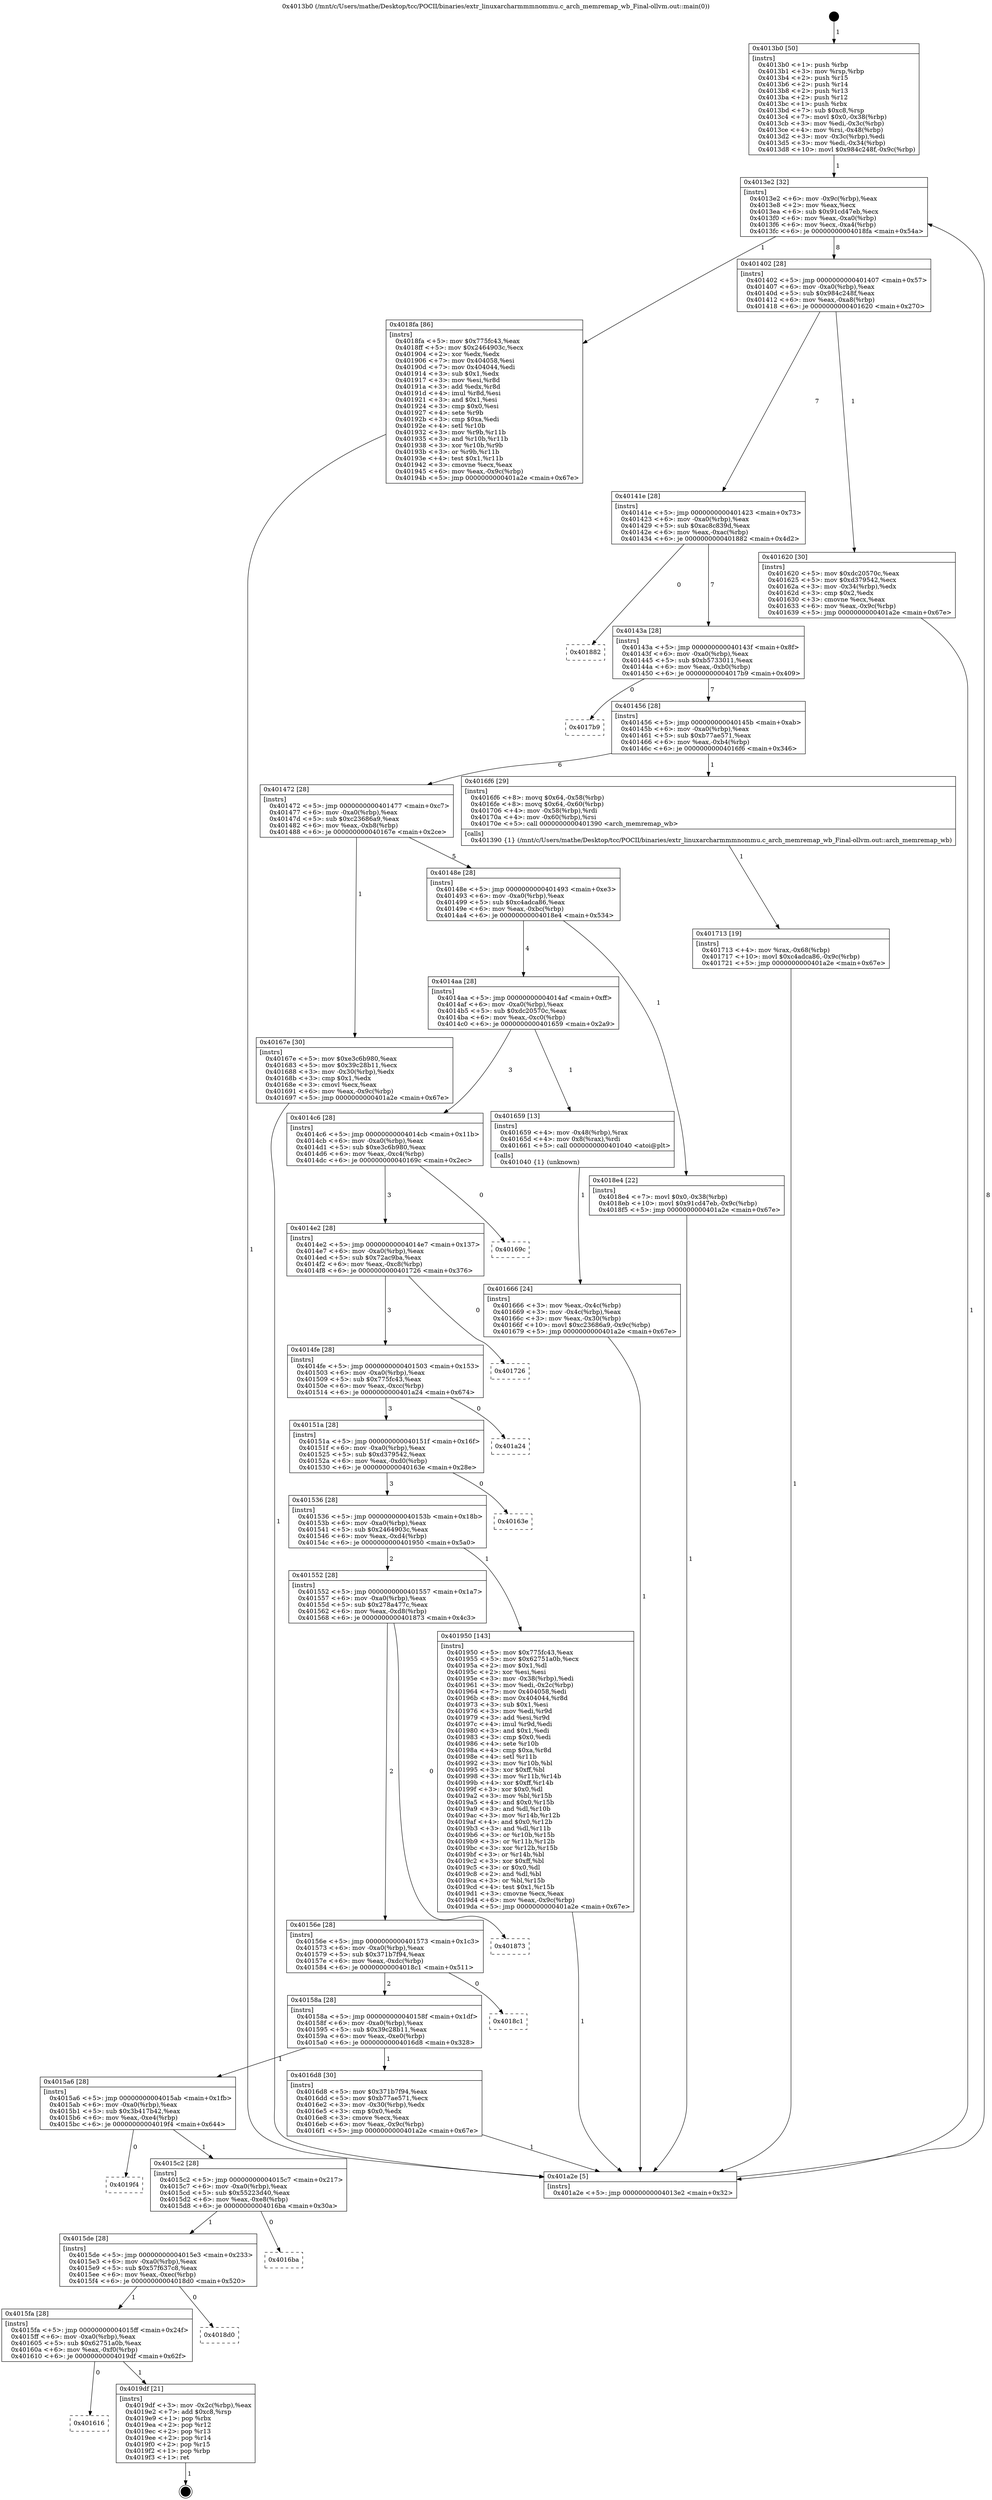 digraph "0x4013b0" {
  label = "0x4013b0 (/mnt/c/Users/mathe/Desktop/tcc/POCII/binaries/extr_linuxarcharmmmnommu.c_arch_memremap_wb_Final-ollvm.out::main(0))"
  labelloc = "t"
  node[shape=record]

  Entry [label="",width=0.3,height=0.3,shape=circle,fillcolor=black,style=filled]
  "0x4013e2" [label="{
     0x4013e2 [32]\l
     | [instrs]\l
     &nbsp;&nbsp;0x4013e2 \<+6\>: mov -0x9c(%rbp),%eax\l
     &nbsp;&nbsp;0x4013e8 \<+2\>: mov %eax,%ecx\l
     &nbsp;&nbsp;0x4013ea \<+6\>: sub $0x91cd47eb,%ecx\l
     &nbsp;&nbsp;0x4013f0 \<+6\>: mov %eax,-0xa0(%rbp)\l
     &nbsp;&nbsp;0x4013f6 \<+6\>: mov %ecx,-0xa4(%rbp)\l
     &nbsp;&nbsp;0x4013fc \<+6\>: je 00000000004018fa \<main+0x54a\>\l
  }"]
  "0x4018fa" [label="{
     0x4018fa [86]\l
     | [instrs]\l
     &nbsp;&nbsp;0x4018fa \<+5\>: mov $0x775fc43,%eax\l
     &nbsp;&nbsp;0x4018ff \<+5\>: mov $0x2464903c,%ecx\l
     &nbsp;&nbsp;0x401904 \<+2\>: xor %edx,%edx\l
     &nbsp;&nbsp;0x401906 \<+7\>: mov 0x404058,%esi\l
     &nbsp;&nbsp;0x40190d \<+7\>: mov 0x404044,%edi\l
     &nbsp;&nbsp;0x401914 \<+3\>: sub $0x1,%edx\l
     &nbsp;&nbsp;0x401917 \<+3\>: mov %esi,%r8d\l
     &nbsp;&nbsp;0x40191a \<+3\>: add %edx,%r8d\l
     &nbsp;&nbsp;0x40191d \<+4\>: imul %r8d,%esi\l
     &nbsp;&nbsp;0x401921 \<+3\>: and $0x1,%esi\l
     &nbsp;&nbsp;0x401924 \<+3\>: cmp $0x0,%esi\l
     &nbsp;&nbsp;0x401927 \<+4\>: sete %r9b\l
     &nbsp;&nbsp;0x40192b \<+3\>: cmp $0xa,%edi\l
     &nbsp;&nbsp;0x40192e \<+4\>: setl %r10b\l
     &nbsp;&nbsp;0x401932 \<+3\>: mov %r9b,%r11b\l
     &nbsp;&nbsp;0x401935 \<+3\>: and %r10b,%r11b\l
     &nbsp;&nbsp;0x401938 \<+3\>: xor %r10b,%r9b\l
     &nbsp;&nbsp;0x40193b \<+3\>: or %r9b,%r11b\l
     &nbsp;&nbsp;0x40193e \<+4\>: test $0x1,%r11b\l
     &nbsp;&nbsp;0x401942 \<+3\>: cmovne %ecx,%eax\l
     &nbsp;&nbsp;0x401945 \<+6\>: mov %eax,-0x9c(%rbp)\l
     &nbsp;&nbsp;0x40194b \<+5\>: jmp 0000000000401a2e \<main+0x67e\>\l
  }"]
  "0x401402" [label="{
     0x401402 [28]\l
     | [instrs]\l
     &nbsp;&nbsp;0x401402 \<+5\>: jmp 0000000000401407 \<main+0x57\>\l
     &nbsp;&nbsp;0x401407 \<+6\>: mov -0xa0(%rbp),%eax\l
     &nbsp;&nbsp;0x40140d \<+5\>: sub $0x984c248f,%eax\l
     &nbsp;&nbsp;0x401412 \<+6\>: mov %eax,-0xa8(%rbp)\l
     &nbsp;&nbsp;0x401418 \<+6\>: je 0000000000401620 \<main+0x270\>\l
  }"]
  Exit [label="",width=0.3,height=0.3,shape=circle,fillcolor=black,style=filled,peripheries=2]
  "0x401620" [label="{
     0x401620 [30]\l
     | [instrs]\l
     &nbsp;&nbsp;0x401620 \<+5\>: mov $0xdc20570c,%eax\l
     &nbsp;&nbsp;0x401625 \<+5\>: mov $0xd379542,%ecx\l
     &nbsp;&nbsp;0x40162a \<+3\>: mov -0x34(%rbp),%edx\l
     &nbsp;&nbsp;0x40162d \<+3\>: cmp $0x2,%edx\l
     &nbsp;&nbsp;0x401630 \<+3\>: cmovne %ecx,%eax\l
     &nbsp;&nbsp;0x401633 \<+6\>: mov %eax,-0x9c(%rbp)\l
     &nbsp;&nbsp;0x401639 \<+5\>: jmp 0000000000401a2e \<main+0x67e\>\l
  }"]
  "0x40141e" [label="{
     0x40141e [28]\l
     | [instrs]\l
     &nbsp;&nbsp;0x40141e \<+5\>: jmp 0000000000401423 \<main+0x73\>\l
     &nbsp;&nbsp;0x401423 \<+6\>: mov -0xa0(%rbp),%eax\l
     &nbsp;&nbsp;0x401429 \<+5\>: sub $0xac8c839d,%eax\l
     &nbsp;&nbsp;0x40142e \<+6\>: mov %eax,-0xac(%rbp)\l
     &nbsp;&nbsp;0x401434 \<+6\>: je 0000000000401882 \<main+0x4d2\>\l
  }"]
  "0x401a2e" [label="{
     0x401a2e [5]\l
     | [instrs]\l
     &nbsp;&nbsp;0x401a2e \<+5\>: jmp 00000000004013e2 \<main+0x32\>\l
  }"]
  "0x4013b0" [label="{
     0x4013b0 [50]\l
     | [instrs]\l
     &nbsp;&nbsp;0x4013b0 \<+1\>: push %rbp\l
     &nbsp;&nbsp;0x4013b1 \<+3\>: mov %rsp,%rbp\l
     &nbsp;&nbsp;0x4013b4 \<+2\>: push %r15\l
     &nbsp;&nbsp;0x4013b6 \<+2\>: push %r14\l
     &nbsp;&nbsp;0x4013b8 \<+2\>: push %r13\l
     &nbsp;&nbsp;0x4013ba \<+2\>: push %r12\l
     &nbsp;&nbsp;0x4013bc \<+1\>: push %rbx\l
     &nbsp;&nbsp;0x4013bd \<+7\>: sub $0xc8,%rsp\l
     &nbsp;&nbsp;0x4013c4 \<+7\>: movl $0x0,-0x38(%rbp)\l
     &nbsp;&nbsp;0x4013cb \<+3\>: mov %edi,-0x3c(%rbp)\l
     &nbsp;&nbsp;0x4013ce \<+4\>: mov %rsi,-0x48(%rbp)\l
     &nbsp;&nbsp;0x4013d2 \<+3\>: mov -0x3c(%rbp),%edi\l
     &nbsp;&nbsp;0x4013d5 \<+3\>: mov %edi,-0x34(%rbp)\l
     &nbsp;&nbsp;0x4013d8 \<+10\>: movl $0x984c248f,-0x9c(%rbp)\l
  }"]
  "0x401616" [label="{
     0x401616\l
  }", style=dashed]
  "0x401882" [label="{
     0x401882\l
  }", style=dashed]
  "0x40143a" [label="{
     0x40143a [28]\l
     | [instrs]\l
     &nbsp;&nbsp;0x40143a \<+5\>: jmp 000000000040143f \<main+0x8f\>\l
     &nbsp;&nbsp;0x40143f \<+6\>: mov -0xa0(%rbp),%eax\l
     &nbsp;&nbsp;0x401445 \<+5\>: sub $0xb5733011,%eax\l
     &nbsp;&nbsp;0x40144a \<+6\>: mov %eax,-0xb0(%rbp)\l
     &nbsp;&nbsp;0x401450 \<+6\>: je 00000000004017b9 \<main+0x409\>\l
  }"]
  "0x4019df" [label="{
     0x4019df [21]\l
     | [instrs]\l
     &nbsp;&nbsp;0x4019df \<+3\>: mov -0x2c(%rbp),%eax\l
     &nbsp;&nbsp;0x4019e2 \<+7\>: add $0xc8,%rsp\l
     &nbsp;&nbsp;0x4019e9 \<+1\>: pop %rbx\l
     &nbsp;&nbsp;0x4019ea \<+2\>: pop %r12\l
     &nbsp;&nbsp;0x4019ec \<+2\>: pop %r13\l
     &nbsp;&nbsp;0x4019ee \<+2\>: pop %r14\l
     &nbsp;&nbsp;0x4019f0 \<+2\>: pop %r15\l
     &nbsp;&nbsp;0x4019f2 \<+1\>: pop %rbp\l
     &nbsp;&nbsp;0x4019f3 \<+1\>: ret\l
  }"]
  "0x4017b9" [label="{
     0x4017b9\l
  }", style=dashed]
  "0x401456" [label="{
     0x401456 [28]\l
     | [instrs]\l
     &nbsp;&nbsp;0x401456 \<+5\>: jmp 000000000040145b \<main+0xab\>\l
     &nbsp;&nbsp;0x40145b \<+6\>: mov -0xa0(%rbp),%eax\l
     &nbsp;&nbsp;0x401461 \<+5\>: sub $0xb77ae571,%eax\l
     &nbsp;&nbsp;0x401466 \<+6\>: mov %eax,-0xb4(%rbp)\l
     &nbsp;&nbsp;0x40146c \<+6\>: je 00000000004016f6 \<main+0x346\>\l
  }"]
  "0x4015fa" [label="{
     0x4015fa [28]\l
     | [instrs]\l
     &nbsp;&nbsp;0x4015fa \<+5\>: jmp 00000000004015ff \<main+0x24f\>\l
     &nbsp;&nbsp;0x4015ff \<+6\>: mov -0xa0(%rbp),%eax\l
     &nbsp;&nbsp;0x401605 \<+5\>: sub $0x62751a0b,%eax\l
     &nbsp;&nbsp;0x40160a \<+6\>: mov %eax,-0xf0(%rbp)\l
     &nbsp;&nbsp;0x401610 \<+6\>: je 00000000004019df \<main+0x62f\>\l
  }"]
  "0x4016f6" [label="{
     0x4016f6 [29]\l
     | [instrs]\l
     &nbsp;&nbsp;0x4016f6 \<+8\>: movq $0x64,-0x58(%rbp)\l
     &nbsp;&nbsp;0x4016fe \<+8\>: movq $0x64,-0x60(%rbp)\l
     &nbsp;&nbsp;0x401706 \<+4\>: mov -0x58(%rbp),%rdi\l
     &nbsp;&nbsp;0x40170a \<+4\>: mov -0x60(%rbp),%rsi\l
     &nbsp;&nbsp;0x40170e \<+5\>: call 0000000000401390 \<arch_memremap_wb\>\l
     | [calls]\l
     &nbsp;&nbsp;0x401390 \{1\} (/mnt/c/Users/mathe/Desktop/tcc/POCII/binaries/extr_linuxarcharmmmnommu.c_arch_memremap_wb_Final-ollvm.out::arch_memremap_wb)\l
  }"]
  "0x401472" [label="{
     0x401472 [28]\l
     | [instrs]\l
     &nbsp;&nbsp;0x401472 \<+5\>: jmp 0000000000401477 \<main+0xc7\>\l
     &nbsp;&nbsp;0x401477 \<+6\>: mov -0xa0(%rbp),%eax\l
     &nbsp;&nbsp;0x40147d \<+5\>: sub $0xc23686a9,%eax\l
     &nbsp;&nbsp;0x401482 \<+6\>: mov %eax,-0xb8(%rbp)\l
     &nbsp;&nbsp;0x401488 \<+6\>: je 000000000040167e \<main+0x2ce\>\l
  }"]
  "0x4018d0" [label="{
     0x4018d0\l
  }", style=dashed]
  "0x40167e" [label="{
     0x40167e [30]\l
     | [instrs]\l
     &nbsp;&nbsp;0x40167e \<+5\>: mov $0xe3c6b980,%eax\l
     &nbsp;&nbsp;0x401683 \<+5\>: mov $0x39c28b11,%ecx\l
     &nbsp;&nbsp;0x401688 \<+3\>: mov -0x30(%rbp),%edx\l
     &nbsp;&nbsp;0x40168b \<+3\>: cmp $0x1,%edx\l
     &nbsp;&nbsp;0x40168e \<+3\>: cmovl %ecx,%eax\l
     &nbsp;&nbsp;0x401691 \<+6\>: mov %eax,-0x9c(%rbp)\l
     &nbsp;&nbsp;0x401697 \<+5\>: jmp 0000000000401a2e \<main+0x67e\>\l
  }"]
  "0x40148e" [label="{
     0x40148e [28]\l
     | [instrs]\l
     &nbsp;&nbsp;0x40148e \<+5\>: jmp 0000000000401493 \<main+0xe3\>\l
     &nbsp;&nbsp;0x401493 \<+6\>: mov -0xa0(%rbp),%eax\l
     &nbsp;&nbsp;0x401499 \<+5\>: sub $0xc4adca86,%eax\l
     &nbsp;&nbsp;0x40149e \<+6\>: mov %eax,-0xbc(%rbp)\l
     &nbsp;&nbsp;0x4014a4 \<+6\>: je 00000000004018e4 \<main+0x534\>\l
  }"]
  "0x4015de" [label="{
     0x4015de [28]\l
     | [instrs]\l
     &nbsp;&nbsp;0x4015de \<+5\>: jmp 00000000004015e3 \<main+0x233\>\l
     &nbsp;&nbsp;0x4015e3 \<+6\>: mov -0xa0(%rbp),%eax\l
     &nbsp;&nbsp;0x4015e9 \<+5\>: sub $0x57f637c8,%eax\l
     &nbsp;&nbsp;0x4015ee \<+6\>: mov %eax,-0xec(%rbp)\l
     &nbsp;&nbsp;0x4015f4 \<+6\>: je 00000000004018d0 \<main+0x520\>\l
  }"]
  "0x4018e4" [label="{
     0x4018e4 [22]\l
     | [instrs]\l
     &nbsp;&nbsp;0x4018e4 \<+7\>: movl $0x0,-0x38(%rbp)\l
     &nbsp;&nbsp;0x4018eb \<+10\>: movl $0x91cd47eb,-0x9c(%rbp)\l
     &nbsp;&nbsp;0x4018f5 \<+5\>: jmp 0000000000401a2e \<main+0x67e\>\l
  }"]
  "0x4014aa" [label="{
     0x4014aa [28]\l
     | [instrs]\l
     &nbsp;&nbsp;0x4014aa \<+5\>: jmp 00000000004014af \<main+0xff\>\l
     &nbsp;&nbsp;0x4014af \<+6\>: mov -0xa0(%rbp),%eax\l
     &nbsp;&nbsp;0x4014b5 \<+5\>: sub $0xdc20570c,%eax\l
     &nbsp;&nbsp;0x4014ba \<+6\>: mov %eax,-0xc0(%rbp)\l
     &nbsp;&nbsp;0x4014c0 \<+6\>: je 0000000000401659 \<main+0x2a9\>\l
  }"]
  "0x4016ba" [label="{
     0x4016ba\l
  }", style=dashed]
  "0x401659" [label="{
     0x401659 [13]\l
     | [instrs]\l
     &nbsp;&nbsp;0x401659 \<+4\>: mov -0x48(%rbp),%rax\l
     &nbsp;&nbsp;0x40165d \<+4\>: mov 0x8(%rax),%rdi\l
     &nbsp;&nbsp;0x401661 \<+5\>: call 0000000000401040 \<atoi@plt\>\l
     | [calls]\l
     &nbsp;&nbsp;0x401040 \{1\} (unknown)\l
  }"]
  "0x4014c6" [label="{
     0x4014c6 [28]\l
     | [instrs]\l
     &nbsp;&nbsp;0x4014c6 \<+5\>: jmp 00000000004014cb \<main+0x11b\>\l
     &nbsp;&nbsp;0x4014cb \<+6\>: mov -0xa0(%rbp),%eax\l
     &nbsp;&nbsp;0x4014d1 \<+5\>: sub $0xe3c6b980,%eax\l
     &nbsp;&nbsp;0x4014d6 \<+6\>: mov %eax,-0xc4(%rbp)\l
     &nbsp;&nbsp;0x4014dc \<+6\>: je 000000000040169c \<main+0x2ec\>\l
  }"]
  "0x401666" [label="{
     0x401666 [24]\l
     | [instrs]\l
     &nbsp;&nbsp;0x401666 \<+3\>: mov %eax,-0x4c(%rbp)\l
     &nbsp;&nbsp;0x401669 \<+3\>: mov -0x4c(%rbp),%eax\l
     &nbsp;&nbsp;0x40166c \<+3\>: mov %eax,-0x30(%rbp)\l
     &nbsp;&nbsp;0x40166f \<+10\>: movl $0xc23686a9,-0x9c(%rbp)\l
     &nbsp;&nbsp;0x401679 \<+5\>: jmp 0000000000401a2e \<main+0x67e\>\l
  }"]
  "0x4015c2" [label="{
     0x4015c2 [28]\l
     | [instrs]\l
     &nbsp;&nbsp;0x4015c2 \<+5\>: jmp 00000000004015c7 \<main+0x217\>\l
     &nbsp;&nbsp;0x4015c7 \<+6\>: mov -0xa0(%rbp),%eax\l
     &nbsp;&nbsp;0x4015cd \<+5\>: sub $0x55223d40,%eax\l
     &nbsp;&nbsp;0x4015d2 \<+6\>: mov %eax,-0xe8(%rbp)\l
     &nbsp;&nbsp;0x4015d8 \<+6\>: je 00000000004016ba \<main+0x30a\>\l
  }"]
  "0x40169c" [label="{
     0x40169c\l
  }", style=dashed]
  "0x4014e2" [label="{
     0x4014e2 [28]\l
     | [instrs]\l
     &nbsp;&nbsp;0x4014e2 \<+5\>: jmp 00000000004014e7 \<main+0x137\>\l
     &nbsp;&nbsp;0x4014e7 \<+6\>: mov -0xa0(%rbp),%eax\l
     &nbsp;&nbsp;0x4014ed \<+5\>: sub $0x72ac9ba,%eax\l
     &nbsp;&nbsp;0x4014f2 \<+6\>: mov %eax,-0xc8(%rbp)\l
     &nbsp;&nbsp;0x4014f8 \<+6\>: je 0000000000401726 \<main+0x376\>\l
  }"]
  "0x4019f4" [label="{
     0x4019f4\l
  }", style=dashed]
  "0x401726" [label="{
     0x401726\l
  }", style=dashed]
  "0x4014fe" [label="{
     0x4014fe [28]\l
     | [instrs]\l
     &nbsp;&nbsp;0x4014fe \<+5\>: jmp 0000000000401503 \<main+0x153\>\l
     &nbsp;&nbsp;0x401503 \<+6\>: mov -0xa0(%rbp),%eax\l
     &nbsp;&nbsp;0x401509 \<+5\>: sub $0x775fc43,%eax\l
     &nbsp;&nbsp;0x40150e \<+6\>: mov %eax,-0xcc(%rbp)\l
     &nbsp;&nbsp;0x401514 \<+6\>: je 0000000000401a24 \<main+0x674\>\l
  }"]
  "0x401713" [label="{
     0x401713 [19]\l
     | [instrs]\l
     &nbsp;&nbsp;0x401713 \<+4\>: mov %rax,-0x68(%rbp)\l
     &nbsp;&nbsp;0x401717 \<+10\>: movl $0xc4adca86,-0x9c(%rbp)\l
     &nbsp;&nbsp;0x401721 \<+5\>: jmp 0000000000401a2e \<main+0x67e\>\l
  }"]
  "0x401a24" [label="{
     0x401a24\l
  }", style=dashed]
  "0x40151a" [label="{
     0x40151a [28]\l
     | [instrs]\l
     &nbsp;&nbsp;0x40151a \<+5\>: jmp 000000000040151f \<main+0x16f\>\l
     &nbsp;&nbsp;0x40151f \<+6\>: mov -0xa0(%rbp),%eax\l
     &nbsp;&nbsp;0x401525 \<+5\>: sub $0xd379542,%eax\l
     &nbsp;&nbsp;0x40152a \<+6\>: mov %eax,-0xd0(%rbp)\l
     &nbsp;&nbsp;0x401530 \<+6\>: je 000000000040163e \<main+0x28e\>\l
  }"]
  "0x4015a6" [label="{
     0x4015a6 [28]\l
     | [instrs]\l
     &nbsp;&nbsp;0x4015a6 \<+5\>: jmp 00000000004015ab \<main+0x1fb\>\l
     &nbsp;&nbsp;0x4015ab \<+6\>: mov -0xa0(%rbp),%eax\l
     &nbsp;&nbsp;0x4015b1 \<+5\>: sub $0x3b417b42,%eax\l
     &nbsp;&nbsp;0x4015b6 \<+6\>: mov %eax,-0xe4(%rbp)\l
     &nbsp;&nbsp;0x4015bc \<+6\>: je 00000000004019f4 \<main+0x644\>\l
  }"]
  "0x40163e" [label="{
     0x40163e\l
  }", style=dashed]
  "0x401536" [label="{
     0x401536 [28]\l
     | [instrs]\l
     &nbsp;&nbsp;0x401536 \<+5\>: jmp 000000000040153b \<main+0x18b\>\l
     &nbsp;&nbsp;0x40153b \<+6\>: mov -0xa0(%rbp),%eax\l
     &nbsp;&nbsp;0x401541 \<+5\>: sub $0x2464903c,%eax\l
     &nbsp;&nbsp;0x401546 \<+6\>: mov %eax,-0xd4(%rbp)\l
     &nbsp;&nbsp;0x40154c \<+6\>: je 0000000000401950 \<main+0x5a0\>\l
  }"]
  "0x4016d8" [label="{
     0x4016d8 [30]\l
     | [instrs]\l
     &nbsp;&nbsp;0x4016d8 \<+5\>: mov $0x371b7f94,%eax\l
     &nbsp;&nbsp;0x4016dd \<+5\>: mov $0xb77ae571,%ecx\l
     &nbsp;&nbsp;0x4016e2 \<+3\>: mov -0x30(%rbp),%edx\l
     &nbsp;&nbsp;0x4016e5 \<+3\>: cmp $0x0,%edx\l
     &nbsp;&nbsp;0x4016e8 \<+3\>: cmove %ecx,%eax\l
     &nbsp;&nbsp;0x4016eb \<+6\>: mov %eax,-0x9c(%rbp)\l
     &nbsp;&nbsp;0x4016f1 \<+5\>: jmp 0000000000401a2e \<main+0x67e\>\l
  }"]
  "0x401950" [label="{
     0x401950 [143]\l
     | [instrs]\l
     &nbsp;&nbsp;0x401950 \<+5\>: mov $0x775fc43,%eax\l
     &nbsp;&nbsp;0x401955 \<+5\>: mov $0x62751a0b,%ecx\l
     &nbsp;&nbsp;0x40195a \<+2\>: mov $0x1,%dl\l
     &nbsp;&nbsp;0x40195c \<+2\>: xor %esi,%esi\l
     &nbsp;&nbsp;0x40195e \<+3\>: mov -0x38(%rbp),%edi\l
     &nbsp;&nbsp;0x401961 \<+3\>: mov %edi,-0x2c(%rbp)\l
     &nbsp;&nbsp;0x401964 \<+7\>: mov 0x404058,%edi\l
     &nbsp;&nbsp;0x40196b \<+8\>: mov 0x404044,%r8d\l
     &nbsp;&nbsp;0x401973 \<+3\>: sub $0x1,%esi\l
     &nbsp;&nbsp;0x401976 \<+3\>: mov %edi,%r9d\l
     &nbsp;&nbsp;0x401979 \<+3\>: add %esi,%r9d\l
     &nbsp;&nbsp;0x40197c \<+4\>: imul %r9d,%edi\l
     &nbsp;&nbsp;0x401980 \<+3\>: and $0x1,%edi\l
     &nbsp;&nbsp;0x401983 \<+3\>: cmp $0x0,%edi\l
     &nbsp;&nbsp;0x401986 \<+4\>: sete %r10b\l
     &nbsp;&nbsp;0x40198a \<+4\>: cmp $0xa,%r8d\l
     &nbsp;&nbsp;0x40198e \<+4\>: setl %r11b\l
     &nbsp;&nbsp;0x401992 \<+3\>: mov %r10b,%bl\l
     &nbsp;&nbsp;0x401995 \<+3\>: xor $0xff,%bl\l
     &nbsp;&nbsp;0x401998 \<+3\>: mov %r11b,%r14b\l
     &nbsp;&nbsp;0x40199b \<+4\>: xor $0xff,%r14b\l
     &nbsp;&nbsp;0x40199f \<+3\>: xor $0x0,%dl\l
     &nbsp;&nbsp;0x4019a2 \<+3\>: mov %bl,%r15b\l
     &nbsp;&nbsp;0x4019a5 \<+4\>: and $0x0,%r15b\l
     &nbsp;&nbsp;0x4019a9 \<+3\>: and %dl,%r10b\l
     &nbsp;&nbsp;0x4019ac \<+3\>: mov %r14b,%r12b\l
     &nbsp;&nbsp;0x4019af \<+4\>: and $0x0,%r12b\l
     &nbsp;&nbsp;0x4019b3 \<+3\>: and %dl,%r11b\l
     &nbsp;&nbsp;0x4019b6 \<+3\>: or %r10b,%r15b\l
     &nbsp;&nbsp;0x4019b9 \<+3\>: or %r11b,%r12b\l
     &nbsp;&nbsp;0x4019bc \<+3\>: xor %r12b,%r15b\l
     &nbsp;&nbsp;0x4019bf \<+3\>: or %r14b,%bl\l
     &nbsp;&nbsp;0x4019c2 \<+3\>: xor $0xff,%bl\l
     &nbsp;&nbsp;0x4019c5 \<+3\>: or $0x0,%dl\l
     &nbsp;&nbsp;0x4019c8 \<+2\>: and %dl,%bl\l
     &nbsp;&nbsp;0x4019ca \<+3\>: or %bl,%r15b\l
     &nbsp;&nbsp;0x4019cd \<+4\>: test $0x1,%r15b\l
     &nbsp;&nbsp;0x4019d1 \<+3\>: cmovne %ecx,%eax\l
     &nbsp;&nbsp;0x4019d4 \<+6\>: mov %eax,-0x9c(%rbp)\l
     &nbsp;&nbsp;0x4019da \<+5\>: jmp 0000000000401a2e \<main+0x67e\>\l
  }"]
  "0x401552" [label="{
     0x401552 [28]\l
     | [instrs]\l
     &nbsp;&nbsp;0x401552 \<+5\>: jmp 0000000000401557 \<main+0x1a7\>\l
     &nbsp;&nbsp;0x401557 \<+6\>: mov -0xa0(%rbp),%eax\l
     &nbsp;&nbsp;0x40155d \<+5\>: sub $0x278a477c,%eax\l
     &nbsp;&nbsp;0x401562 \<+6\>: mov %eax,-0xd8(%rbp)\l
     &nbsp;&nbsp;0x401568 \<+6\>: je 0000000000401873 \<main+0x4c3\>\l
  }"]
  "0x40158a" [label="{
     0x40158a [28]\l
     | [instrs]\l
     &nbsp;&nbsp;0x40158a \<+5\>: jmp 000000000040158f \<main+0x1df\>\l
     &nbsp;&nbsp;0x40158f \<+6\>: mov -0xa0(%rbp),%eax\l
     &nbsp;&nbsp;0x401595 \<+5\>: sub $0x39c28b11,%eax\l
     &nbsp;&nbsp;0x40159a \<+6\>: mov %eax,-0xe0(%rbp)\l
     &nbsp;&nbsp;0x4015a0 \<+6\>: je 00000000004016d8 \<main+0x328\>\l
  }"]
  "0x401873" [label="{
     0x401873\l
  }", style=dashed]
  "0x40156e" [label="{
     0x40156e [28]\l
     | [instrs]\l
     &nbsp;&nbsp;0x40156e \<+5\>: jmp 0000000000401573 \<main+0x1c3\>\l
     &nbsp;&nbsp;0x401573 \<+6\>: mov -0xa0(%rbp),%eax\l
     &nbsp;&nbsp;0x401579 \<+5\>: sub $0x371b7f94,%eax\l
     &nbsp;&nbsp;0x40157e \<+6\>: mov %eax,-0xdc(%rbp)\l
     &nbsp;&nbsp;0x401584 \<+6\>: je 00000000004018c1 \<main+0x511\>\l
  }"]
  "0x4018c1" [label="{
     0x4018c1\l
  }", style=dashed]
  Entry -> "0x4013b0" [label=" 1"]
  "0x4013e2" -> "0x4018fa" [label=" 1"]
  "0x4013e2" -> "0x401402" [label=" 8"]
  "0x4019df" -> Exit [label=" 1"]
  "0x401402" -> "0x401620" [label=" 1"]
  "0x401402" -> "0x40141e" [label=" 7"]
  "0x401620" -> "0x401a2e" [label=" 1"]
  "0x4013b0" -> "0x4013e2" [label=" 1"]
  "0x401a2e" -> "0x4013e2" [label=" 8"]
  "0x4015fa" -> "0x401616" [label=" 0"]
  "0x40141e" -> "0x401882" [label=" 0"]
  "0x40141e" -> "0x40143a" [label=" 7"]
  "0x4015fa" -> "0x4019df" [label=" 1"]
  "0x40143a" -> "0x4017b9" [label=" 0"]
  "0x40143a" -> "0x401456" [label=" 7"]
  "0x4015de" -> "0x4015fa" [label=" 1"]
  "0x401456" -> "0x4016f6" [label=" 1"]
  "0x401456" -> "0x401472" [label=" 6"]
  "0x4015de" -> "0x4018d0" [label=" 0"]
  "0x401472" -> "0x40167e" [label=" 1"]
  "0x401472" -> "0x40148e" [label=" 5"]
  "0x4015c2" -> "0x4015de" [label=" 1"]
  "0x40148e" -> "0x4018e4" [label=" 1"]
  "0x40148e" -> "0x4014aa" [label=" 4"]
  "0x4015c2" -> "0x4016ba" [label=" 0"]
  "0x4014aa" -> "0x401659" [label=" 1"]
  "0x4014aa" -> "0x4014c6" [label=" 3"]
  "0x401659" -> "0x401666" [label=" 1"]
  "0x401666" -> "0x401a2e" [label=" 1"]
  "0x40167e" -> "0x401a2e" [label=" 1"]
  "0x4015a6" -> "0x4015c2" [label=" 1"]
  "0x4014c6" -> "0x40169c" [label=" 0"]
  "0x4014c6" -> "0x4014e2" [label=" 3"]
  "0x4015a6" -> "0x4019f4" [label=" 0"]
  "0x4014e2" -> "0x401726" [label=" 0"]
  "0x4014e2" -> "0x4014fe" [label=" 3"]
  "0x401950" -> "0x401a2e" [label=" 1"]
  "0x4014fe" -> "0x401a24" [label=" 0"]
  "0x4014fe" -> "0x40151a" [label=" 3"]
  "0x4018fa" -> "0x401a2e" [label=" 1"]
  "0x40151a" -> "0x40163e" [label=" 0"]
  "0x40151a" -> "0x401536" [label=" 3"]
  "0x4018e4" -> "0x401a2e" [label=" 1"]
  "0x401536" -> "0x401950" [label=" 1"]
  "0x401536" -> "0x401552" [label=" 2"]
  "0x401713" -> "0x401a2e" [label=" 1"]
  "0x401552" -> "0x401873" [label=" 0"]
  "0x401552" -> "0x40156e" [label=" 2"]
  "0x4016d8" -> "0x401a2e" [label=" 1"]
  "0x40156e" -> "0x4018c1" [label=" 0"]
  "0x40156e" -> "0x40158a" [label=" 2"]
  "0x4016f6" -> "0x401713" [label=" 1"]
  "0x40158a" -> "0x4016d8" [label=" 1"]
  "0x40158a" -> "0x4015a6" [label=" 1"]
}
